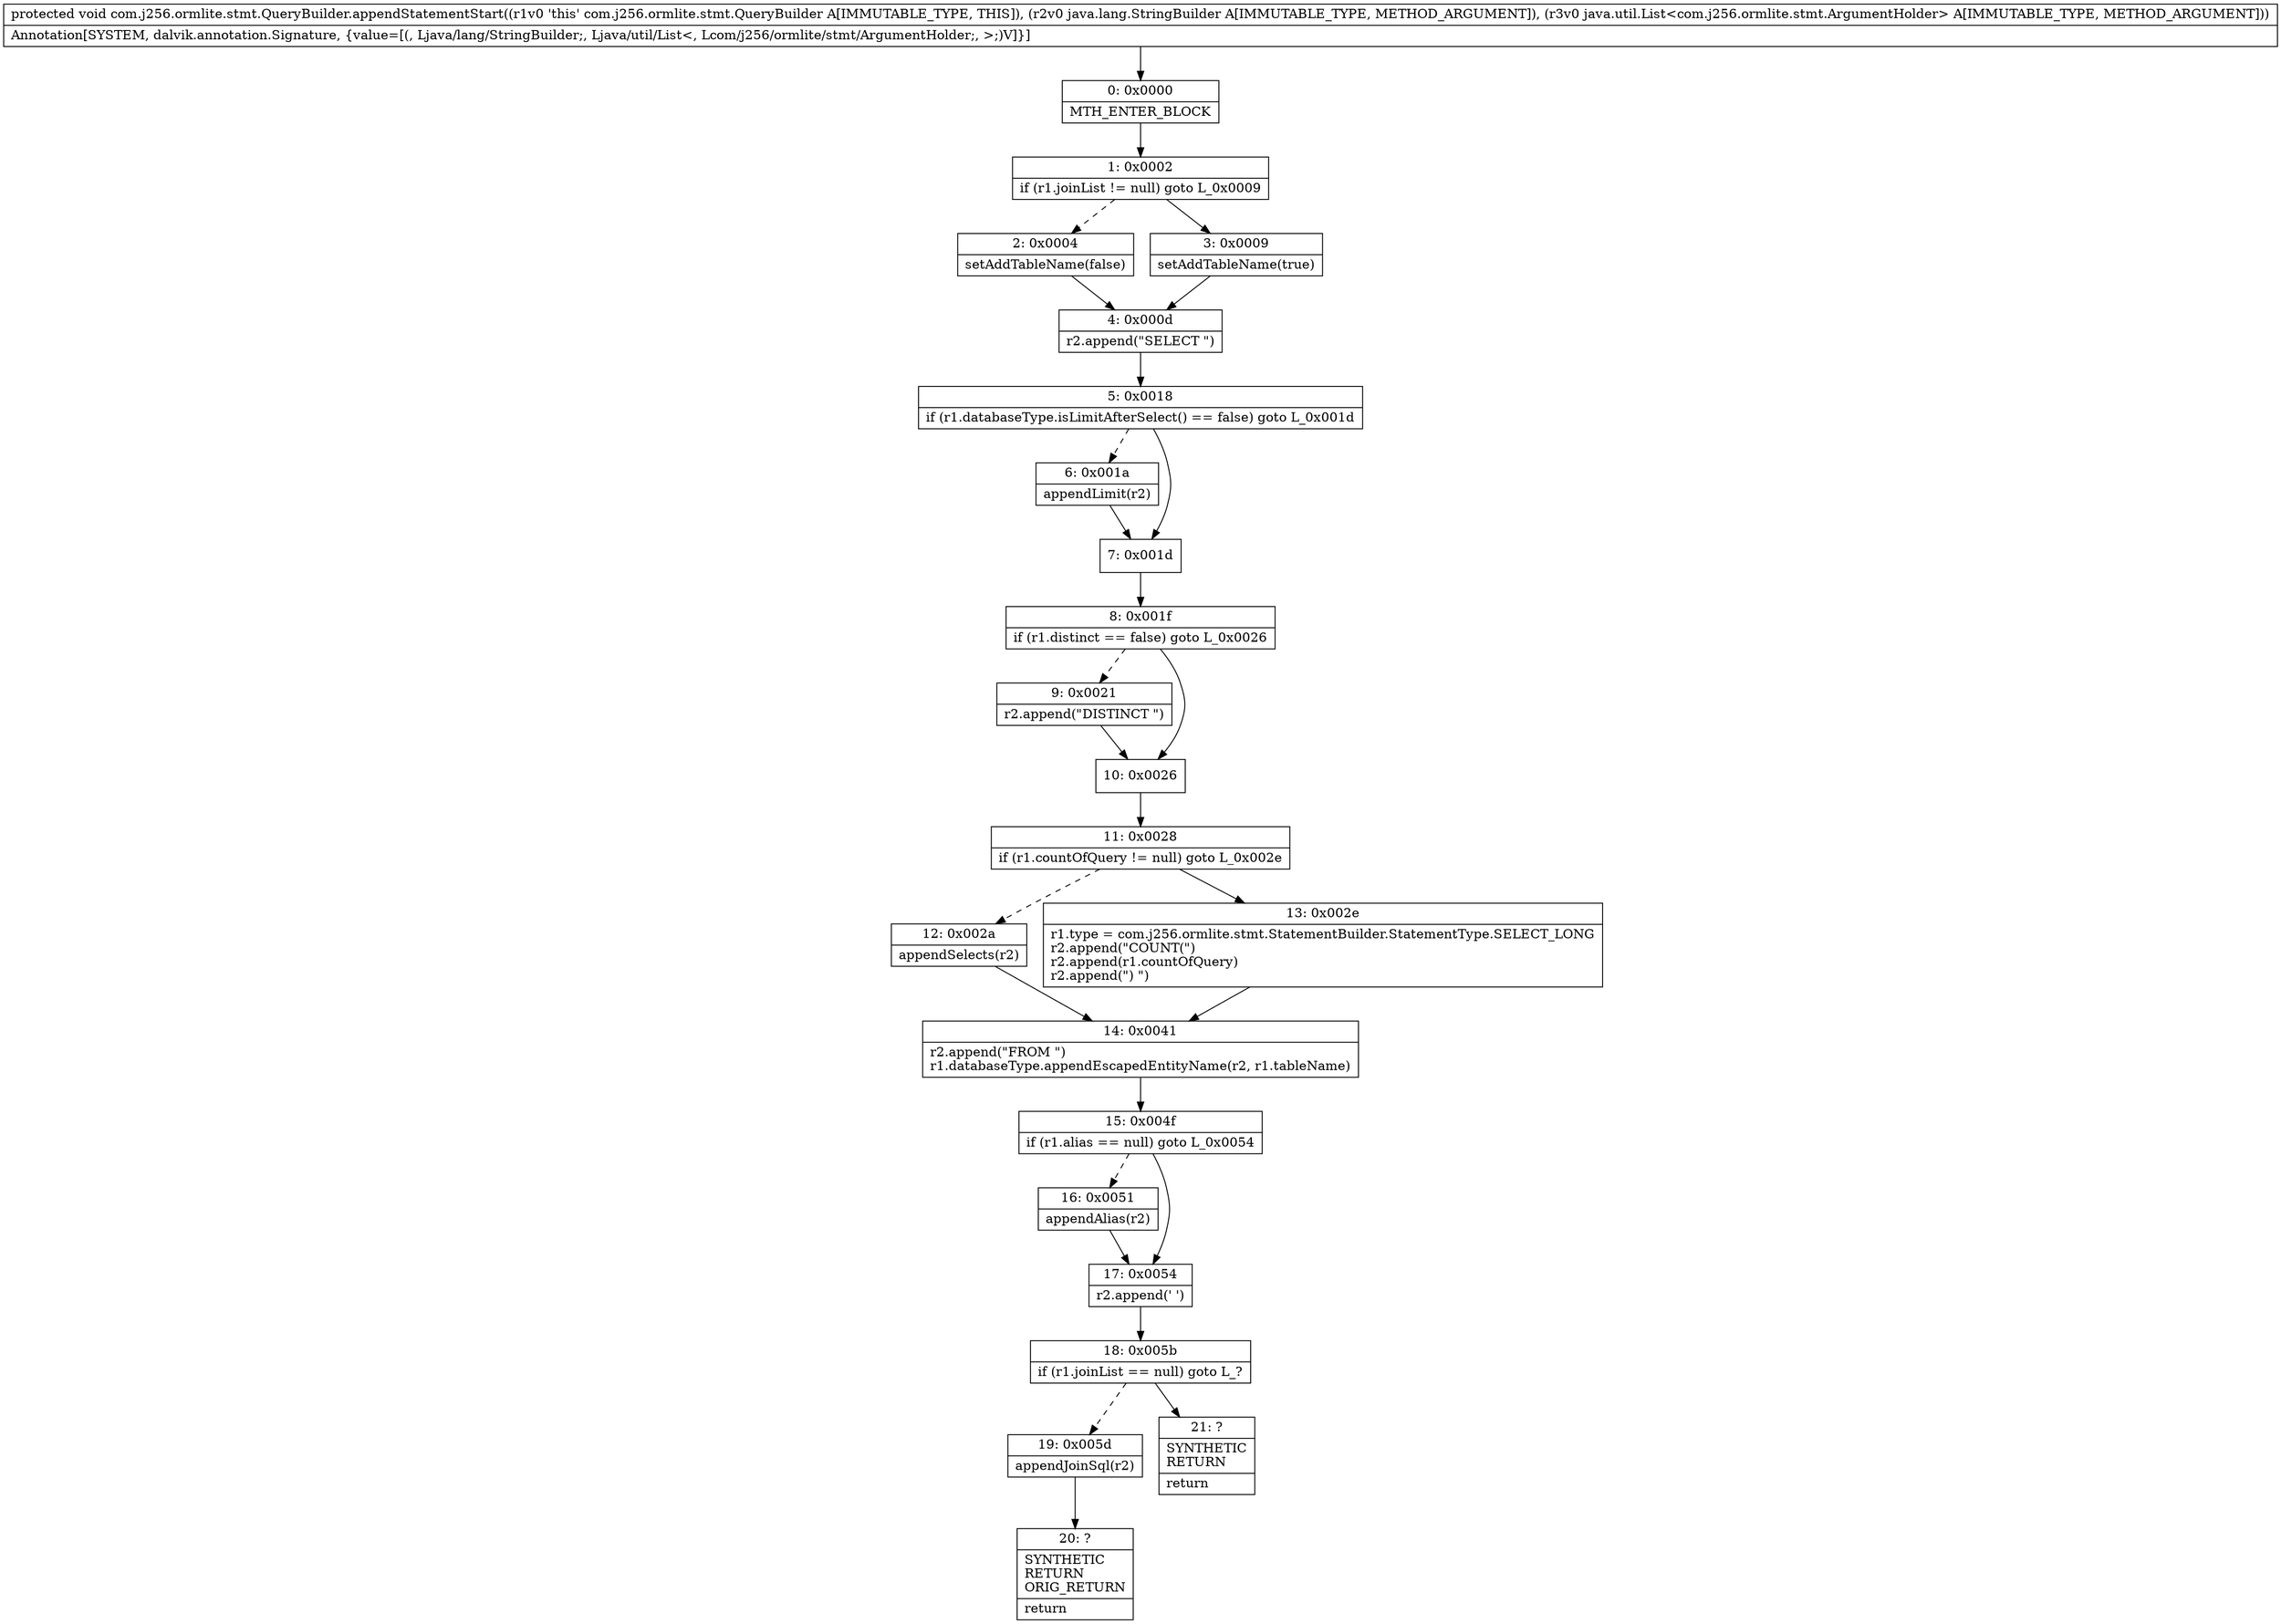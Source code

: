 digraph "CFG forcom.j256.ormlite.stmt.QueryBuilder.appendStatementStart(Ljava\/lang\/StringBuilder;Ljava\/util\/List;)V" {
Node_0 [shape=record,label="{0\:\ 0x0000|MTH_ENTER_BLOCK\l}"];
Node_1 [shape=record,label="{1\:\ 0x0002|if (r1.joinList != null) goto L_0x0009\l}"];
Node_2 [shape=record,label="{2\:\ 0x0004|setAddTableName(false)\l}"];
Node_3 [shape=record,label="{3\:\ 0x0009|setAddTableName(true)\l}"];
Node_4 [shape=record,label="{4\:\ 0x000d|r2.append(\"SELECT \")\l}"];
Node_5 [shape=record,label="{5\:\ 0x0018|if (r1.databaseType.isLimitAfterSelect() == false) goto L_0x001d\l}"];
Node_6 [shape=record,label="{6\:\ 0x001a|appendLimit(r2)\l}"];
Node_7 [shape=record,label="{7\:\ 0x001d}"];
Node_8 [shape=record,label="{8\:\ 0x001f|if (r1.distinct == false) goto L_0x0026\l}"];
Node_9 [shape=record,label="{9\:\ 0x0021|r2.append(\"DISTINCT \")\l}"];
Node_10 [shape=record,label="{10\:\ 0x0026}"];
Node_11 [shape=record,label="{11\:\ 0x0028|if (r1.countOfQuery != null) goto L_0x002e\l}"];
Node_12 [shape=record,label="{12\:\ 0x002a|appendSelects(r2)\l}"];
Node_13 [shape=record,label="{13\:\ 0x002e|r1.type = com.j256.ormlite.stmt.StatementBuilder.StatementType.SELECT_LONG\lr2.append(\"COUNT(\")\lr2.append(r1.countOfQuery)\lr2.append(\") \")\l}"];
Node_14 [shape=record,label="{14\:\ 0x0041|r2.append(\"FROM \")\lr1.databaseType.appendEscapedEntityName(r2, r1.tableName)\l}"];
Node_15 [shape=record,label="{15\:\ 0x004f|if (r1.alias == null) goto L_0x0054\l}"];
Node_16 [shape=record,label="{16\:\ 0x0051|appendAlias(r2)\l}"];
Node_17 [shape=record,label="{17\:\ 0x0054|r2.append(' ')\l}"];
Node_18 [shape=record,label="{18\:\ 0x005b|if (r1.joinList == null) goto L_?\l}"];
Node_19 [shape=record,label="{19\:\ 0x005d|appendJoinSql(r2)\l}"];
Node_20 [shape=record,label="{20\:\ ?|SYNTHETIC\lRETURN\lORIG_RETURN\l|return\l}"];
Node_21 [shape=record,label="{21\:\ ?|SYNTHETIC\lRETURN\l|return\l}"];
MethodNode[shape=record,label="{protected void com.j256.ormlite.stmt.QueryBuilder.appendStatementStart((r1v0 'this' com.j256.ormlite.stmt.QueryBuilder A[IMMUTABLE_TYPE, THIS]), (r2v0 java.lang.StringBuilder A[IMMUTABLE_TYPE, METHOD_ARGUMENT]), (r3v0 java.util.List\<com.j256.ormlite.stmt.ArgumentHolder\> A[IMMUTABLE_TYPE, METHOD_ARGUMENT]))  | Annotation[SYSTEM, dalvik.annotation.Signature, \{value=[(, Ljava\/lang\/StringBuilder;, Ljava\/util\/List\<, Lcom\/j256\/ormlite\/stmt\/ArgumentHolder;, \>;)V]\}]\l}"];
MethodNode -> Node_0;
Node_0 -> Node_1;
Node_1 -> Node_2[style=dashed];
Node_1 -> Node_3;
Node_2 -> Node_4;
Node_3 -> Node_4;
Node_4 -> Node_5;
Node_5 -> Node_6[style=dashed];
Node_5 -> Node_7;
Node_6 -> Node_7;
Node_7 -> Node_8;
Node_8 -> Node_9[style=dashed];
Node_8 -> Node_10;
Node_9 -> Node_10;
Node_10 -> Node_11;
Node_11 -> Node_12[style=dashed];
Node_11 -> Node_13;
Node_12 -> Node_14;
Node_13 -> Node_14;
Node_14 -> Node_15;
Node_15 -> Node_16[style=dashed];
Node_15 -> Node_17;
Node_16 -> Node_17;
Node_17 -> Node_18;
Node_18 -> Node_19[style=dashed];
Node_18 -> Node_21;
Node_19 -> Node_20;
}

